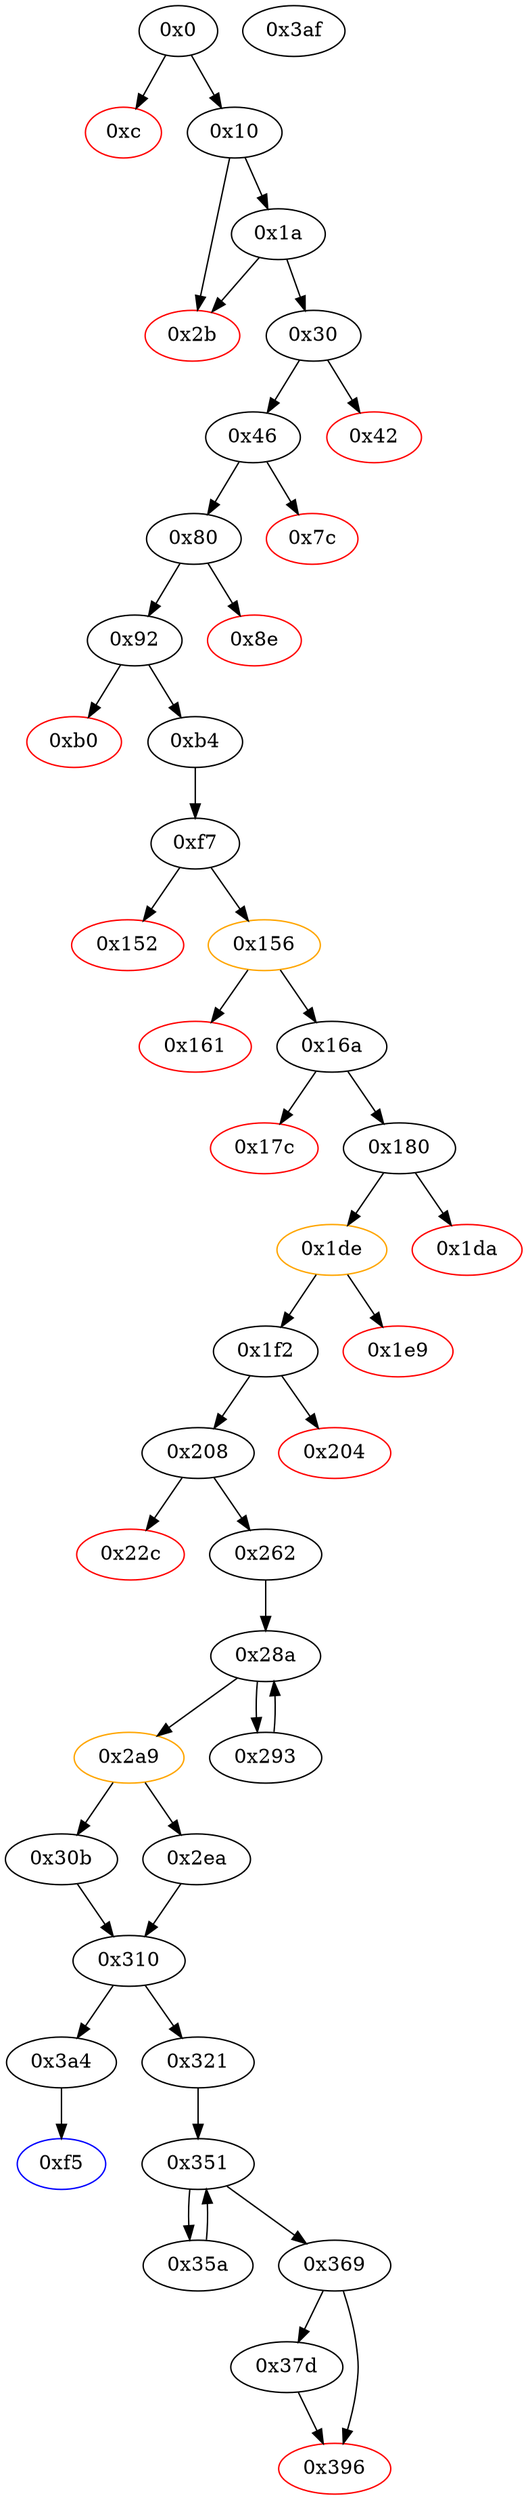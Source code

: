 strict digraph "" {
"0x92" [fillcolor=white, id="0x92", style=filled, tooltip="Block 0x92\n[0x92:0xaf]\n---\nPredecessors: [0x80]\nSuccessors: [0xb0, 0xb4]\n---\n0x92 JUMPDEST\n0x93 DUP1\n0x94 CALLDATALOAD\n0x95 SWAP1\n0x96 PUSH1 0x20\n0x98 ADD\n0x99 SWAP2\n0x9a DUP5\n0x9b PUSH1 0x1\n0x9d DUP4\n0x9e MUL\n0x9f DUP5\n0xa0 ADD\n0xa1 GT\n0xa2 PUSH5 0x100000000\n0xa8 DUP4\n0xa9 GT\n0xaa OR\n0xab ISZERO\n0xac PUSH2 0xb4\n0xaf JUMPI\n---\n0x92: JUMPDEST \n0x94: V59 = CALLDATALOAD V52\n0x96: V60 = 0x20\n0x98: V61 = ADD 0x20 V52\n0x9b: V62 = 0x1\n0x9e: V63 = MUL V59 0x1\n0xa0: V64 = ADD V61 V63\n0xa1: V65 = GT V64 V41\n0xa2: V66 = 0x100000000\n0xa9: V67 = GT V59 0x100000000\n0xaa: V68 = OR V67 V65\n0xab: V69 = ISZERO V68\n0xac: V70 = 0xb4\n0xaf: JUMPI 0xb4 V69\n---\nEntry stack: [V13, 0xf5, V33, V36, V40, V41, 0x4, 0x84, V52]\nStack pops: 4\nStack additions: [S3, S2, V61, V59, S1]\nExit stack: [V13, 0xf5, V33, V36, V40, V41, 0x4, V61, V59, 0x84]\n\nDef sites:\nV13: {0x1a.0x1f}\n0xf5: {0x30.0x31}\nV33: {0x46.0x52}\nV36: {0x46.0x58}\nV40: {0x46.0x61}\nV41: {0x46.0x64}\n0x4: {0x30.0x34}\n0x84: {0x46.0x69}\nV52: {0x80.0x82}\n"];
"0x351" [fillcolor=white, id="0x351", style=filled, tooltip="Block 0x351\n[0x351:0x359]\n---\nPredecessors: [0x321, 0x35a]\nSuccessors: [0x35a, 0x369]\n---\n0x351 JUMPDEST\n0x352 DUP4\n0x353 DUP2\n0x354 LT\n0x355 ISZERO\n0x356 PUSH2 0x369\n0x359 JUMPI\n---\n0x351: JUMPDEST \n0x354: V312 = LT S0 V308\n0x355: V313 = ISZERO V312\n0x356: V314 = 0x369\n0x359: JUMPI 0x369 V313\n---\nEntry stack: [V13, 0xf5, V33, V36, V40, V80, V192, V270, S11, V293, V293, V301, V301, V307, V310, V308, V308, V307, V310, S0]\nStack pops: 4\nStack additions: [S3, S2, S1, S0]\nExit stack: [V13, 0xf5, V33, V36, V40, V80, V192, V270, S11, V293, V293, V301, V301, V307, V310, V308, V308, V307, V310, S0]\n\nDef sites:\nV13: {0x1a.0x1f}\n0xf5: {0x30.0x31}\nV33: {0x46.0x52}\nV36: {0x46.0x58}\nV40: {0x46.0x61}\nV80: {0xb4.0xc7}\nV192: {0x208.0x214}\nV270: {0x2a9.0x2dc}\nS11: {0x30b.0x30c, 0x2ea.0x2ec}\nV293: {0x310.0x31a}\nV293: {0x310.0x31a}\nV301: {0x321.0x32f}\nV301: {0x321.0x32f}\nV307: {0x321.0x342}\nV310: {0x321.0x34a}\nV308: {0x321.0x346}\nV308: {0x321.0x346}\nV307: {0x321.0x342}\nV310: {0x321.0x34a}\nS0: {0x321.0x34f, 0x35a.0x364}\n"];
"0x2b" [color=red, fillcolor=white, id="0x2b", style=filled, tooltip="Block 0x2b\n[0x2b:0x2f]\n---\nPredecessors: [0x10, 0x1a]\nSuccessors: []\n---\n0x2b JUMPDEST\n0x2c PUSH1 0x0\n0x2e DUP1\n0x2f REVERT\n---\n0x2b: JUMPDEST \n0x2c: V17 = 0x0\n0x2f: REVERT 0x0 0x0\n---\nEntry stack: [V13]\nStack pops: 0\nStack additions: []\nExit stack: [V13]\n\nDef sites:\nV13: {0x1a.0x1f}\n"];
"0x3a4" [fillcolor=white, id="0x3a4", style=filled, tooltip="Block 0x3a4\n[0x3a4:0x3ae]\n---\nPredecessors: [0x310]\nSuccessors: [0xf5]\n---\n0x3a4 JUMPDEST\n0x3a5 POP\n0x3a6 POP\n0x3a7 POP\n0x3a8 POP\n0x3a9 POP\n0x3aa POP\n0x3ab POP\n0x3ac POP\n0x3ad POP\n0x3ae JUMP\n---\n0x3a4: JUMPDEST \n0x3ae: JUMP 0xf5\n---\nEntry stack: [V13, 0xf5, V33, V36, V40, V80, V192, V270, S2, V293, V293]\nStack pops: 10\nStack additions: []\nExit stack: [V13]\n\nDef sites:\nV13: {0x1a.0x1f}\n0xf5: {0x30.0x31}\nV33: {0x46.0x52}\nV36: {0x46.0x58}\nV40: {0x46.0x61}\nV80: {0xb4.0xc7}\nV192: {0x208.0x214}\nV270: {0x2a9.0x2dc}\nS2: {0x30b.0x30c, 0x2ea.0x2ec}\nV293: {0x310.0x31a}\nV293: {0x310.0x31a}\n"];
"0x30b" [fillcolor=white, id="0x30b", style=filled, tooltip="Block 0x30b\n[0x30b:0x30f]\n---\nPredecessors: [0x2a9]\nSuccessors: [0x310]\n---\n0x30b JUMPDEST\n0x30c PUSH1 0x60\n0x30e SWAP2\n0x30f POP\n---\n0x30b: JUMPDEST \n0x30c: V291 = 0x60\n---\nEntry stack: [V13, 0xf5, V33, V36, V40, V80, V192, 0x0, 0x60, V270, V271, V271]\nStack pops: 2\nStack additions: [0x60, S0]\nExit stack: [V13, 0xf5, V33, V36, V40, V80, V192, 0x0, 0x60, V270, 0x60, V271]\n\nDef sites:\nV13: {0x1a.0x1f}\n0xf5: {0x30.0x31}\nV33: {0x46.0x52}\nV36: {0x46.0x58}\nV40: {0x46.0x61}\nV80: {0xb4.0xc7}\nV192: {0x208.0x214}\n0x0: {0x262.0x26b}\n0x60: {0x262.0x26e}\nV270: {0x2a9.0x2dc}\nV271: {0x2a9.0x2e0}\nV271: {0x2a9.0x2e0}\n"];
"0x1de" [color=orange, fillcolor=white, id="0x1de", style=filled, tooltip="Block 0x1de\n[0x1de:0x1e8]\n---\nPredecessors: [0x180]\nSuccessors: [0x1e9, 0x1f2]\n---\n0x1de JUMPDEST\n0x1df POP\n0x1e0 GAS\n0x1e1 CALL\n0x1e2 ISZERO\n0x1e3 DUP1\n0x1e4 ISZERO\n0x1e5 PUSH2 0x1f2\n0x1e8 JUMPI\n---\n0x1de: JUMPDEST \n0x1e0: V170 = GAS\n0x1e1: V171 = CALL V170 V158 0x0 V157 V164 V157 0x20\n0x1e2: V172 = ISZERO V171\n0x1e4: V173 = ISZERO V172\n0x1e5: V174 = 0x1f2\n0x1e8: JUMPI 0x1f2 V173\n---\nEntry stack: [V13, 0xf5, V33, V36, V40, V80, V158, 0x95ea7b3, V161, 0x20, V157, V164, V157, 0x0, V158, V166]\nStack pops: 7\nStack additions: [V172]\nExit stack: [V13, 0xf5, V33, V36, V40, V80, V158, 0x95ea7b3, V161, V172]\n\nDef sites:\nV13: {0x1a.0x1f}\n0xf5: {0x30.0x31}\nV33: {0x46.0x52}\nV36: {0x46.0x58}\nV40: {0x46.0x61}\nV80: {0xb4.0xc7}\nV158: {0x180.0x1b4}\n0x95ea7b3: {0x180.0x1b6}\nV161: {0x180.0x1c0}\n0x20: {0x180.0x1c2}\nV157: {0x180.0x1b0}\nV164: {0x180.0x1cc}\nV157: {0x180.0x1b0}\n0x0: {0x180.0x183}\nV158: {0x180.0x1b4}\nV166: {0x180.0x1d3}\n"];
"0x1f2" [fillcolor=white, id="0x1f2", style=filled, tooltip="Block 0x1f2\n[0x1f2:0x203]\n---\nPredecessors: [0x1de]\nSuccessors: [0x204, 0x208]\n---\n0x1f2 JUMPDEST\n0x1f3 POP\n0x1f4 POP\n0x1f5 POP\n0x1f6 POP\n0x1f7 PUSH1 0x40\n0x1f9 MLOAD\n0x1fa RETURNDATASIZE\n0x1fb PUSH1 0x20\n0x1fd DUP2\n0x1fe LT\n0x1ff ISZERO\n0x200 PUSH2 0x208\n0x203 JUMPI\n---\n0x1f2: JUMPDEST \n0x1f7: V179 = 0x40\n0x1f9: V180 = M[0x40]\n0x1fa: V181 = RETURNDATASIZE\n0x1fb: V182 = 0x20\n0x1fe: V183 = LT V181 0x20\n0x1ff: V184 = ISZERO V183\n0x200: V185 = 0x208\n0x203: JUMPI 0x208 V184\n---\nEntry stack: [V13, 0xf5, V33, V36, V40, V80, V158, 0x95ea7b3, V161, V172]\nStack pops: 4\nStack additions: [V180, V181]\nExit stack: [V13, 0xf5, V33, V36, V40, V80, V180, V181]\n\nDef sites:\nV13: {0x1a.0x1f}\n0xf5: {0x30.0x31}\nV33: {0x46.0x52}\nV36: {0x46.0x58}\nV40: {0x46.0x61}\nV80: {0xb4.0xc7}\nV158: {0x180.0x1b4}\n0x95ea7b3: {0x180.0x1b6}\nV161: {0x180.0x1c0}\nV172: {0x1de.0x1e2}\n"];
"0x2ea" [fillcolor=white, id="0x2ea", style=filled, tooltip="Block 0x2ea\n[0x2ea:0x30a]\n---\nPredecessors: [0x2a9]\nSuccessors: [0x310]\n---\n0x2ea PUSH1 0x40\n0x2ec MLOAD\n0x2ed SWAP2\n0x2ee POP\n0x2ef PUSH1 0x1f\n0x2f1 NOT\n0x2f2 PUSH1 0x3f\n0x2f4 RETURNDATASIZE\n0x2f5 ADD\n0x2f6 AND\n0x2f7 DUP3\n0x2f8 ADD\n0x2f9 PUSH1 0x40\n0x2fb MSTORE\n0x2fc RETURNDATASIZE\n0x2fd DUP3\n0x2fe MSTORE\n0x2ff RETURNDATASIZE\n0x300 PUSH1 0x0\n0x302 PUSH1 0x20\n0x304 DUP5\n0x305 ADD\n0x306 RETURNDATACOPY\n0x307 PUSH2 0x310\n0x30a JUMP\n---\n0x2ea: V275 = 0x40\n0x2ec: V276 = M[0x40]\n0x2ef: V277 = 0x1f\n0x2f1: V278 = NOT 0x1f\n0x2f2: V279 = 0x3f\n0x2f4: V280 = RETURNDATASIZE\n0x2f5: V281 = ADD V280 0x3f\n0x2f6: V282 = AND V281 0xffffffffffffffffffffffffffffffffffffffffffffffffffffffffffffffe0\n0x2f8: V283 = ADD V276 V282\n0x2f9: V284 = 0x40\n0x2fb: M[0x40] = V283\n0x2fc: V285 = RETURNDATASIZE\n0x2fe: M[V276] = V285\n0x2ff: V286 = RETURNDATASIZE\n0x300: V287 = 0x0\n0x302: V288 = 0x20\n0x305: V289 = ADD V276 0x20\n0x306: RETURNDATACOPY V289 0x0 V286\n0x307: V290 = 0x310\n0x30a: JUMP 0x310\n---\nEntry stack: [V13, 0xf5, V33, V36, V40, V80, V192, 0x0, 0x60, V270, V271, V271]\nStack pops: 2\nStack additions: [V276, S0]\nExit stack: [V13, 0xf5, V33, V36, V40, V80, V192, 0x0, 0x60, V270, V276, V271]\n\nDef sites:\nV13: {0x1a.0x1f}\n0xf5: {0x30.0x31}\nV33: {0x46.0x52}\nV36: {0x46.0x58}\nV40: {0x46.0x61}\nV80: {0xb4.0xc7}\nV192: {0x208.0x214}\n0x0: {0x262.0x26b}\n0x60: {0x262.0x26e}\nV270: {0x2a9.0x2dc}\nV271: {0x2a9.0x2e0}\nV271: {0x2a9.0x2e0}\n"];
"0x28a" [fillcolor=white, id="0x28a", style=filled, tooltip="Block 0x28a\n[0x28a:0x292]\n---\nPredecessors: [0x262, 0x293]\nSuccessors: [0x293, 0x2a9]\n---\n0x28a JUMPDEST\n0x28b PUSH1 0x20\n0x28d DUP4\n0x28e LT\n0x28f PUSH2 0x2a9\n0x292 JUMPI\n---\n0x28a: JUMPDEST \n0x28b: V240 = 0x20\n0x28e: V241 = LT S2 0x20\n0x28f: V242 = 0x2a9\n0x292: JUMPI 0x2a9 V241\n---\nEntry stack: [V13, 0xf5, V33, V36, V40, V80, V192, 0x0, 0x60, V237, V80, V228, V228, V239, V229, S2, S1, S0]\nStack pops: 3\nStack additions: [S2, S1, S0]\nExit stack: [V13, 0xf5, V33, V36, V40, V80, V192, 0x0, 0x60, V237, V80, V228, V228, V239, V229, S2, S1, S0]\n\nDef sites:\nV13: {0x1a.0x1f}\n0xf5: {0x30.0x31}\nV33: {0x46.0x52}\nV36: {0x46.0x58}\nV40: {0x46.0x61}\nV80: {0xb4.0xc7}\nV192: {0x208.0x214}\n0x0: {0x262.0x26b}\n0x60: {0x262.0x26e}\nV237: {0x262.0x27b}\nV80: {0xb4.0xc7}\nV228: {0x262.0x268}\nV228: {0x262.0x268}\nV239: {0x262.0x285}\nV229: {0x262.0x26a}\nS2: {0x293.0x29c, 0x262.0x26a}\nS1: {0x293.0x2a2, 0x262.0x268}\nS0: {0x293.0x2a4, 0x262.0x285}\n"];
"0x1a" [fillcolor=white, id="0x1a", style=filled, tooltip="Block 0x1a\n[0x1a:0x2a]\n---\nPredecessors: [0x10]\nSuccessors: [0x2b, 0x30]\n---\n0x1a PUSH1 0x0\n0x1c CALLDATALOAD\n0x1d PUSH1 0xe0\n0x1f SHR\n0x20 DUP1\n0x21 PUSH4 0x8f4ffcb1\n0x26 EQ\n0x27 PUSH2 0x30\n0x2a JUMPI\n---\n0x1a: V10 = 0x0\n0x1c: V11 = CALLDATALOAD 0x0\n0x1d: V12 = 0xe0\n0x1f: V13 = SHR 0xe0 V11\n0x21: V14 = 0x8f4ffcb1\n0x26: V15 = EQ 0x8f4ffcb1 V13\n0x27: V16 = 0x30\n0x2a: JUMPI 0x30 V15\n---\nEntry stack: []\nStack pops: 0\nStack additions: [V13]\nExit stack: [V13]\n\nDef sites:\n"];
"0x30" [fillcolor=white, id="0x30", style=filled, tooltip="Block 0x30\n[0x30:0x41]\n---\nPredecessors: [0x1a]\nSuccessors: [0x42, 0x46]\n---\n0x30 JUMPDEST\n0x31 PUSH2 0xf5\n0x34 PUSH1 0x4\n0x36 DUP1\n0x37 CALLDATASIZE\n0x38 SUB\n0x39 PUSH1 0x80\n0x3b DUP2\n0x3c LT\n0x3d ISZERO\n0x3e PUSH2 0x46\n0x41 JUMPI\n---\n0x30: JUMPDEST \n0x31: V18 = 0xf5\n0x34: V19 = 0x4\n0x37: V20 = CALLDATASIZE\n0x38: V21 = SUB V20 0x4\n0x39: V22 = 0x80\n0x3c: V23 = LT V21 0x80\n0x3d: V24 = ISZERO V23\n0x3e: V25 = 0x46\n0x41: JUMPI 0x46 V24\n---\nEntry stack: [V13]\nStack pops: 0\nStack additions: [0xf5, 0x4, V21]\nExit stack: [V13, 0xf5, 0x4, V21]\n\nDef sites:\nV13: {0x1a.0x1f}\n"];
"0xb0" [color=red, fillcolor=white, id="0xb0", style=filled, tooltip="Block 0xb0\n[0xb0:0xb3]\n---\nPredecessors: [0x92]\nSuccessors: []\n---\n0xb0 PUSH1 0x0\n0xb2 DUP1\n0xb3 REVERT\n---\n0xb0: V71 = 0x0\n0xb3: REVERT 0x0 0x0\n---\nEntry stack: [V13, 0xf5, V33, V36, V40, V41, 0x4, V61, V59, 0x84]\nStack pops: 0\nStack additions: []\nExit stack: [V13, 0xf5, V33, V36, V40, V41, 0x4, V61, V59, 0x84]\n\nDef sites:\nV13: {0x1a.0x1f}\n0xf5: {0x30.0x31}\nV33: {0x46.0x52}\nV36: {0x46.0x58}\nV40: {0x46.0x61}\nV41: {0x46.0x64}\n0x4: {0x30.0x34}\nV61: {0x92.0x98}\nV59: {0x92.0x94}\n0x84: {0x46.0x69}\n"];
"0x152" [color=red, fillcolor=white, id="0x152", style=filled, tooltip="Block 0x152\n[0x152:0x155]\n---\nPredecessors: [0xf7]\nSuccessors: []\n---\n0x152 PUSH1 0x0\n0x154 DUP1\n0x155 REVERT\n---\n0x152: V120 = 0x0\n0x155: REVERT 0x0 0x0\n---\nEntry stack: [V13, 0xf5, V33, V36, V40, V80, V109, 0x23b872dd, V112, 0x20, V108, V115, V108, 0x0, V109, V117]\nStack pops: 0\nStack additions: []\nExit stack: [V13, 0xf5, V33, V36, V40, V80, V109, 0x23b872dd, V112, 0x20, V108, V115, V108, 0x0, V109, V117]\n\nDef sites:\nV13: {0x1a.0x1f}\n0xf5: {0x30.0x31}\nV33: {0x46.0x52}\nV36: {0x46.0x58}\nV40: {0x46.0x61}\nV80: {0xb4.0xc7}\nV109: {0xf7.0x12c}\n0x23b872dd: {0xf7.0x12e}\nV112: {0xf7.0x138}\n0x20: {0xf7.0x13a}\nV108: {0xf7.0x128}\nV115: {0xf7.0x144}\nV108: {0xf7.0x128}\n0x0: {0xf7.0xf8}\nV109: {0xf7.0x12c}\nV117: {0xf7.0x14b}\n"];
"0x156" [color=orange, fillcolor=white, id="0x156", style=filled, tooltip="Block 0x156\n[0x156:0x160]\n---\nPredecessors: [0xf7]\nSuccessors: [0x161, 0x16a]\n---\n0x156 JUMPDEST\n0x157 POP\n0x158 GAS\n0x159 CALL\n0x15a ISZERO\n0x15b DUP1\n0x15c ISZERO\n0x15d PUSH2 0x16a\n0x160 JUMPI\n---\n0x156: JUMPDEST \n0x158: V121 = GAS\n0x159: V122 = CALL V121 V109 0x0 V108 V115 V108 0x20\n0x15a: V123 = ISZERO V122\n0x15c: V124 = ISZERO V123\n0x15d: V125 = 0x16a\n0x160: JUMPI 0x16a V124\n---\nEntry stack: [V13, 0xf5, V33, V36, V40, V80, V109, 0x23b872dd, V112, 0x20, V108, V115, V108, 0x0, V109, V117]\nStack pops: 7\nStack additions: [V123]\nExit stack: [V13, 0xf5, V33, V36, V40, V80, V109, 0x23b872dd, V112, V123]\n\nDef sites:\nV13: {0x1a.0x1f}\n0xf5: {0x30.0x31}\nV33: {0x46.0x52}\nV36: {0x46.0x58}\nV40: {0x46.0x61}\nV80: {0xb4.0xc7}\nV109: {0xf7.0x12c}\n0x23b872dd: {0xf7.0x12e}\nV112: {0xf7.0x138}\n0x20: {0xf7.0x13a}\nV108: {0xf7.0x128}\nV115: {0xf7.0x144}\nV108: {0xf7.0x128}\n0x0: {0xf7.0xf8}\nV109: {0xf7.0x12c}\nV117: {0xf7.0x14b}\n"];
"0x161" [color=red, fillcolor=white, id="0x161", style=filled, tooltip="Block 0x161\n[0x161:0x169]\n---\nPredecessors: [0x156]\nSuccessors: []\n---\n0x161 RETURNDATASIZE\n0x162 PUSH1 0x0\n0x164 DUP1\n0x165 RETURNDATACOPY\n0x166 RETURNDATASIZE\n0x167 PUSH1 0x0\n0x169 REVERT\n---\n0x161: V126 = RETURNDATASIZE\n0x162: V127 = 0x0\n0x165: RETURNDATACOPY 0x0 0x0 V126\n0x166: V128 = RETURNDATASIZE\n0x167: V129 = 0x0\n0x169: REVERT 0x0 V128\n---\nEntry stack: [V13, 0xf5, V33, V36, V40, V80, V109, 0x23b872dd, V112, V123]\nStack pops: 0\nStack additions: []\nExit stack: [V13, 0xf5, V33, V36, V40, V80, V109, 0x23b872dd, V112, V123]\n\nDef sites:\nV13: {0x1a.0x1f}\n0xf5: {0x30.0x31}\nV33: {0x46.0x52}\nV36: {0x46.0x58}\nV40: {0x46.0x61}\nV80: {0xb4.0xc7}\nV109: {0xf7.0x12c}\n0x23b872dd: {0xf7.0x12e}\nV112: {0xf7.0x138}\nV123: {0x156.0x15a}\n"];
"0xc" [color=red, fillcolor=white, id="0xc", style=filled, tooltip="Block 0xc\n[0xc:0xf]\n---\nPredecessors: [0x0]\nSuccessors: []\n---\n0xc PUSH1 0x0\n0xe DUP1\n0xf REVERT\n---\n0xc: V5 = 0x0\n0xf: REVERT 0x0 0x0\n---\nEntry stack: [V2]\nStack pops: 0\nStack additions: []\nExit stack: [V2]\n\nDef sites:\nV2: {0x0.0x5}\n"];
"0x0" [fillcolor=white, id="0x0", style=filled, tooltip="Block 0x0\n[0x0:0xb]\n---\nPredecessors: []\nSuccessors: [0xc, 0x10]\n---\n0x0 PUSH1 0x80\n0x2 PUSH1 0x40\n0x4 MSTORE\n0x5 CALLVALUE\n0x6 DUP1\n0x7 ISZERO\n0x8 PUSH2 0x10\n0xb JUMPI\n---\n0x0: V0 = 0x80\n0x2: V1 = 0x40\n0x4: M[0x40] = 0x80\n0x5: V2 = CALLVALUE\n0x7: V3 = ISZERO V2\n0x8: V4 = 0x10\n0xb: JUMPI 0x10 V3\n---\nEntry stack: []\nStack pops: 0\nStack additions: [V2]\nExit stack: [V2]\n\nDef sites:\n"];
"0x35a" [fillcolor=white, id="0x35a", style=filled, tooltip="Block 0x35a\n[0x35a:0x368]\n---\nPredecessors: [0x351]\nSuccessors: [0x351]\n---\n0x35a DUP2\n0x35b DUP2\n0x35c ADD\n0x35d MLOAD\n0x35e DUP4\n0x35f DUP3\n0x360 ADD\n0x361 MSTORE\n0x362 PUSH1 0x20\n0x364 ADD\n0x365 PUSH2 0x351\n0x368 JUMP\n---\n0x35c: V315 = ADD S0 V310\n0x35d: V316 = M[V315]\n0x360: V317 = ADD S0 V307\n0x361: M[V317] = V316\n0x362: V318 = 0x20\n0x364: V319 = ADD 0x20 S0\n0x365: V320 = 0x351\n0x368: JUMP 0x351\n---\nEntry stack: [V13, 0xf5, V33, V36, V40, V80, V192, V270, S11, V293, V293, V301, V301, V307, V310, V308, V308, V307, V310, S0]\nStack pops: 3\nStack additions: [S2, S1, V319]\nExit stack: [V13, 0xf5, V33, V36, V40, V80, V192, V270, S11, V293, V293, V301, V301, V307, V310, V308, V308, V307, V310, V319]\n\nDef sites:\nV13: {0x1a.0x1f}\n0xf5: {0x30.0x31}\nV33: {0x46.0x52}\nV36: {0x46.0x58}\nV40: {0x46.0x61}\nV80: {0xb4.0xc7}\nV192: {0x208.0x214}\nV270: {0x2a9.0x2dc}\nS11: {0x30b.0x30c, 0x2ea.0x2ec}\nV293: {0x310.0x31a}\nV293: {0x310.0x31a}\nV301: {0x321.0x32f}\nV301: {0x321.0x32f}\nV307: {0x321.0x342}\nV310: {0x321.0x34a}\nV308: {0x321.0x346}\nV308: {0x321.0x346}\nV307: {0x321.0x342}\nV310: {0x321.0x34a}\nS0: {0x321.0x34f, 0x35a.0x364}\n"];
"0x22c" [color=red, fillcolor=white, id="0x22c", style=filled, tooltip="Block 0x22c\n[0x22c:0x261]\n---\nPredecessors: [0x208]\nSuccessors: []\n---\n0x22c PUSH1 0x40\n0x22e MLOAD\n0x22f PUSH3 0x461bcd\n0x233 PUSH1 0xe5\n0x235 SHL\n0x236 DUP2\n0x237 MSTORE\n0x238 PUSH1 0x4\n0x23a ADD\n0x23b DUP1\n0x23c DUP1\n0x23d PUSH1 0x20\n0x23f ADD\n0x240 DUP3\n0x241 DUP2\n0x242 SUB\n0x243 DUP3\n0x244 MSTORE\n0x245 PUSH1 0x34\n0x247 DUP2\n0x248 MSTORE\n0x249 PUSH1 0x20\n0x24b ADD\n0x24c DUP1\n0x24d PUSH2 0x3b0\n0x250 PUSH1 0x34\n0x252 SWAP2\n0x253 CODECOPY\n0x254 PUSH1 0x40\n0x256 ADD\n0x257 SWAP2\n0x258 POP\n0x259 POP\n0x25a PUSH1 0x40\n0x25c MLOAD\n0x25d DUP1\n0x25e SWAP2\n0x25f SUB\n0x260 SWAP1\n0x261 REVERT\n---\n0x22c: V205 = 0x40\n0x22e: V206 = M[0x40]\n0x22f: V207 = 0x461bcd\n0x233: V208 = 0xe5\n0x235: V209 = SHL 0xe5 0x461bcd\n0x237: M[V206] = 0x8c379a000000000000000000000000000000000000000000000000000000000\n0x238: V210 = 0x4\n0x23a: V211 = ADD 0x4 V206\n0x23d: V212 = 0x20\n0x23f: V213 = ADD 0x20 V211\n0x242: V214 = SUB V213 V211\n0x244: M[V211] = V214\n0x245: V215 = 0x34\n0x248: M[V213] = 0x34\n0x249: V216 = 0x20\n0x24b: V217 = ADD 0x20 V213\n0x24d: V218 = 0x3b0\n0x250: V219 = 0x34\n0x253: CODECOPY V217 0x3b0 0x34\n0x254: V220 = 0x40\n0x256: V221 = ADD 0x40 V217\n0x25a: V222 = 0x40\n0x25c: V223 = M[0x40]\n0x25f: V224 = SUB V221 V223\n0x261: REVERT V223 V224\n---\nEntry stack: [V13, 0xf5, V33, V36, V40, V80, V192]\nStack pops: 0\nStack additions: []\nExit stack: [V13, 0xf5, V33, V36, V40, V80, V192]\n\nDef sites:\nV13: {0x1a.0x1f}\n0xf5: {0x30.0x31}\nV33: {0x46.0x52}\nV36: {0x46.0x58}\nV40: {0x46.0x61}\nV80: {0xb4.0xc7}\nV192: {0x208.0x214}\n"];
"0x46" [fillcolor=white, id="0x46", style=filled, tooltip="Block 0x46\n[0x46:0x7b]\n---\nPredecessors: [0x30]\nSuccessors: [0x7c, 0x80]\n---\n0x46 JUMPDEST\n0x47 PUSH1 0x1\n0x49 PUSH1 0x1\n0x4b PUSH1 0xa0\n0x4d SHL\n0x4e SUB\n0x4f DUP3\n0x50 CALLDATALOAD\n0x51 DUP2\n0x52 AND\n0x53 SWAP3\n0x54 PUSH1 0x20\n0x56 DUP2\n0x57 ADD\n0x58 CALLDATALOAD\n0x59 SWAP3\n0x5a PUSH1 0x40\n0x5c DUP3\n0x5d ADD\n0x5e CALLDATALOAD\n0x5f SWAP1\n0x60 SWAP3\n0x61 AND\n0x62 SWAP2\n0x63 DUP2\n0x64 ADD\n0x65 SWAP1\n0x66 PUSH1 0x80\n0x68 DUP2\n0x69 ADD\n0x6a PUSH1 0x60\n0x6c DUP3\n0x6d ADD\n0x6e CALLDATALOAD\n0x6f PUSH5 0x100000000\n0x75 DUP2\n0x76 GT\n0x77 ISZERO\n0x78 PUSH2 0x80\n0x7b JUMPI\n---\n0x46: JUMPDEST \n0x47: V27 = 0x1\n0x49: V28 = 0x1\n0x4b: V29 = 0xa0\n0x4d: V30 = SHL 0xa0 0x1\n0x4e: V31 = SUB 0x10000000000000000000000000000000000000000 0x1\n0x50: V32 = CALLDATALOAD 0x4\n0x52: V33 = AND 0xffffffffffffffffffffffffffffffffffffffff V32\n0x54: V34 = 0x20\n0x57: V35 = ADD 0x4 0x20\n0x58: V36 = CALLDATALOAD 0x24\n0x5a: V37 = 0x40\n0x5d: V38 = ADD 0x4 0x40\n0x5e: V39 = CALLDATALOAD 0x44\n0x61: V40 = AND 0xffffffffffffffffffffffffffffffffffffffff V39\n0x64: V41 = ADD 0x4 V21\n0x66: V42 = 0x80\n0x69: V43 = ADD 0x4 0x80\n0x6a: V44 = 0x60\n0x6d: V45 = ADD 0x4 0x60\n0x6e: V46 = CALLDATALOAD 0x64\n0x6f: V47 = 0x100000000\n0x76: V48 = GT V46 0x100000000\n0x77: V49 = ISZERO V48\n0x78: V50 = 0x80\n0x7b: JUMPI 0x80 V49\n---\nEntry stack: [V13, 0xf5, 0x4, V21]\nStack pops: 2\nStack additions: [V33, V36, V40, V41, S1, 0x84, V46]\nExit stack: [V13, 0xf5, V33, V36, V40, V41, 0x4, 0x84, V46]\n\nDef sites:\nV13: {0x1a.0x1f}\n0xf5: {0x30.0x31}\n0x4: {0x30.0x34}\nV21: {0x30.0x38}\n"];
"0x369" [fillcolor=white, id="0x369", style=filled, tooltip="Block 0x369\n[0x369:0x37c]\n---\nPredecessors: [0x351]\nSuccessors: [0x37d, 0x396]\n---\n0x369 JUMPDEST\n0x36a POP\n0x36b POP\n0x36c POP\n0x36d POP\n0x36e SWAP1\n0x36f POP\n0x370 SWAP1\n0x371 DUP2\n0x372 ADD\n0x373 SWAP1\n0x374 PUSH1 0x1f\n0x376 AND\n0x377 DUP1\n0x378 ISZERO\n0x379 PUSH2 0x396\n0x37c JUMPI\n---\n0x369: JUMPDEST \n0x372: V321 = ADD V308 V307\n0x374: V322 = 0x1f\n0x376: V323 = AND 0x1f V308\n0x378: V324 = ISZERO V323\n0x379: V325 = 0x396\n0x37c: JUMPI 0x396 V324\n---\nEntry stack: [V13, 0xf5, V33, V36, V40, V80, V192, V270, S11, V293, V293, V301, V301, V307, V310, V308, V308, V307, V310, S0]\nStack pops: 7\nStack additions: [V321, V323]\nExit stack: [V13, 0xf5, V33, V36, V40, V80, V192, V270, S11, V293, V293, V301, V301, V321, V323]\n\nDef sites:\nV13: {0x1a.0x1f}\n0xf5: {0x30.0x31}\nV33: {0x46.0x52}\nV36: {0x46.0x58}\nV40: {0x46.0x61}\nV80: {0xb4.0xc7}\nV192: {0x208.0x214}\nV270: {0x2a9.0x2dc}\nS11: {0x30b.0x30c, 0x2ea.0x2ec}\nV293: {0x310.0x31a}\nV293: {0x310.0x31a}\nV301: {0x321.0x32f}\nV301: {0x321.0x32f}\nV307: {0x321.0x342}\nV310: {0x321.0x34a}\nV308: {0x321.0x346}\nV308: {0x321.0x346}\nV307: {0x321.0x342}\nV310: {0x321.0x34a}\nS0: {0x321.0x34f, 0x35a.0x364}\n"];
"0xf5" [color=blue, fillcolor=white, id="0xf5", style=filled, tooltip="Block 0xf5\n[0xf5:0xf6]\n---\nPredecessors: [0x3a4]\nSuccessors: []\n---\n0xf5 JUMPDEST\n0xf6 STOP\n---\n0xf5: JUMPDEST \n0xf6: STOP \n---\nEntry stack: [V13]\nStack pops: 0\nStack additions: []\nExit stack: [V13]\n\nDef sites:\nV13: {0x1a.0x1f}\n"];
"0x16a" [fillcolor=white, id="0x16a", style=filled, tooltip="Block 0x16a\n[0x16a:0x17b]\n---\nPredecessors: [0x156]\nSuccessors: [0x17c, 0x180]\n---\n0x16a JUMPDEST\n0x16b POP\n0x16c POP\n0x16d POP\n0x16e POP\n0x16f PUSH1 0x40\n0x171 MLOAD\n0x172 RETURNDATASIZE\n0x173 PUSH1 0x20\n0x175 DUP2\n0x176 LT\n0x177 ISZERO\n0x178 PUSH2 0x180\n0x17b JUMPI\n---\n0x16a: JUMPDEST \n0x16f: V130 = 0x40\n0x171: V131 = M[0x40]\n0x172: V132 = RETURNDATASIZE\n0x173: V133 = 0x20\n0x176: V134 = LT V132 0x20\n0x177: V135 = ISZERO V134\n0x178: V136 = 0x180\n0x17b: JUMPI 0x180 V135\n---\nEntry stack: [V13, 0xf5, V33, V36, V40, V80, V109, 0x23b872dd, V112, V123]\nStack pops: 4\nStack additions: [V131, V132]\nExit stack: [V13, 0xf5, V33, V36, V40, V80, V131, V132]\n\nDef sites:\nV13: {0x1a.0x1f}\n0xf5: {0x30.0x31}\nV33: {0x46.0x52}\nV36: {0x46.0x58}\nV40: {0x46.0x61}\nV80: {0xb4.0xc7}\nV109: {0xf7.0x12c}\n0x23b872dd: {0xf7.0x12e}\nV112: {0xf7.0x138}\nV123: {0x156.0x15a}\n"];
"0x310" [fillcolor=white, id="0x310", style=filled, tooltip="Block 0x310\n[0x310:0x320]\n---\nPredecessors: [0x2ea, 0x30b]\nSuccessors: [0x321, 0x3a4]\n---\n0x310 JUMPDEST\n0x311 POP\n0x312 SWAP1\n0x313 SWAP3\n0x314 POP\n0x315 SWAP1\n0x316 POP\n0x317 PUSH1 0x44\n0x319 DUP2\n0x31a ADD\n0x31b DUP1\n0x31c DUP4\n0x31d PUSH2 0x3a4\n0x320 JUMPI\n---\n0x310: JUMPDEST \n0x317: V292 = 0x44\n0x31a: V293 = ADD S1 0x44\n0x31d: V294 = 0x3a4\n0x320: JUMPI 0x3a4 V270\n---\nEntry stack: [V13, 0xf5, V33, V36, V40, V80, V192, 0x0, 0x60, V270, S1, V271]\nStack pops: 5\nStack additions: [S2, S1, V293, V293]\nExit stack: [V13, 0xf5, V33, V36, V40, V80, V192, V270, S1, V293, V293]\n\nDef sites:\nV13: {0x1a.0x1f}\n0xf5: {0x30.0x31}\nV33: {0x46.0x52}\nV36: {0x46.0x58}\nV40: {0x46.0x61}\nV80: {0xb4.0xc7}\nV192: {0x208.0x214}\n0x0: {0x262.0x26b}\n0x60: {0x262.0x26e}\nV270: {0x2a9.0x2dc}\nS1: {0x30b.0x30c, 0x2ea.0x2ec}\nV271: {0x2a9.0x2e0}\n"];
"0x17c" [color=red, fillcolor=white, id="0x17c", style=filled, tooltip="Block 0x17c\n[0x17c:0x17f]\n---\nPredecessors: [0x16a]\nSuccessors: []\n---\n0x17c PUSH1 0x0\n0x17e DUP1\n0x17f REVERT\n---\n0x17c: V137 = 0x0\n0x17f: REVERT 0x0 0x0\n---\nEntry stack: [V13, 0xf5, V33, V36, V40, V80, V131, V132]\nStack pops: 0\nStack additions: []\nExit stack: [V13, 0xf5, V33, V36, V40, V80, V131, V132]\n\nDef sites:\nV13: {0x1a.0x1f}\n0xf5: {0x30.0x31}\nV33: {0x46.0x52}\nV36: {0x46.0x58}\nV40: {0x46.0x61}\nV80: {0xb4.0xc7}\nV131: {0x16a.0x171}\nV132: {0x16a.0x172}\n"];
"0x80" [fillcolor=white, id="0x80", style=filled, tooltip="Block 0x80\n[0x80:0x8d]\n---\nPredecessors: [0x46]\nSuccessors: [0x8e, 0x92]\n---\n0x80 JUMPDEST\n0x81 DUP3\n0x82 ADD\n0x83 DUP4\n0x84 PUSH1 0x20\n0x86 DUP3\n0x87 ADD\n0x88 GT\n0x89 ISZERO\n0x8a PUSH2 0x92\n0x8d JUMPI\n---\n0x80: JUMPDEST \n0x82: V52 = ADD 0x4 V46\n0x84: V53 = 0x20\n0x87: V54 = ADD V52 0x20\n0x88: V55 = GT V54 V41\n0x89: V56 = ISZERO V55\n0x8a: V57 = 0x92\n0x8d: JUMPI 0x92 V56\n---\nEntry stack: [V13, 0xf5, V33, V36, V40, V41, 0x4, 0x84, V46]\nStack pops: 4\nStack additions: [S3, S2, S1, V52]\nExit stack: [V13, 0xf5, V33, V36, V40, V41, 0x4, 0x84, V52]\n\nDef sites:\nV13: {0x1a.0x1f}\n0xf5: {0x30.0x31}\nV33: {0x46.0x52}\nV36: {0x46.0x58}\nV40: {0x46.0x61}\nV41: {0x46.0x64}\n0x4: {0x30.0x34}\n0x84: {0x46.0x69}\nV46: {0x46.0x6e}\n"];
"0xb4" [fillcolor=white, id="0xb4", style=filled, tooltip="Block 0xb4\n[0xb4:0xf4]\n---\nPredecessors: [0x92]\nSuccessors: [0xf7]\n---\n0xb4 JUMPDEST\n0xb5 SWAP2\n0xb6 SWAP1\n0xb7 DUP1\n0xb8 DUP1\n0xb9 PUSH1 0x1f\n0xbb ADD\n0xbc PUSH1 0x20\n0xbe DUP1\n0xbf SWAP2\n0xc0 DIV\n0xc1 MUL\n0xc2 PUSH1 0x20\n0xc4 ADD\n0xc5 PUSH1 0x40\n0xc7 MLOAD\n0xc8 SWAP1\n0xc9 DUP2\n0xca ADD\n0xcb PUSH1 0x40\n0xcd MSTORE\n0xce DUP1\n0xcf SWAP4\n0xd0 SWAP3\n0xd1 SWAP2\n0xd2 SWAP1\n0xd3 DUP2\n0xd4 DUP2\n0xd5 MSTORE\n0xd6 PUSH1 0x20\n0xd8 ADD\n0xd9 DUP4\n0xda DUP4\n0xdb DUP1\n0xdc DUP3\n0xdd DUP5\n0xde CALLDATACOPY\n0xdf PUSH1 0x0\n0xe1 SWAP3\n0xe2 ADD\n0xe3 SWAP2\n0xe4 SWAP1\n0xe5 SWAP2\n0xe6 MSTORE\n0xe7 POP\n0xe8 SWAP3\n0xe9 SWAP6\n0xea POP\n0xeb PUSH2 0xf7\n0xee SWAP5\n0xef POP\n0xf0 POP\n0xf1 POP\n0xf2 POP\n0xf3 POP\n0xf4 JUMP\n---\n0xb4: JUMPDEST \n0xb9: V72 = 0x1f\n0xbb: V73 = ADD 0x1f V59\n0xbc: V74 = 0x20\n0xc0: V75 = DIV V73 0x20\n0xc1: V76 = MUL V75 0x20\n0xc2: V77 = 0x20\n0xc4: V78 = ADD 0x20 V76\n0xc5: V79 = 0x40\n0xc7: V80 = M[0x40]\n0xca: V81 = ADD V80 V78\n0xcb: V82 = 0x40\n0xcd: M[0x40] = V81\n0xd5: M[V80] = V59\n0xd6: V83 = 0x20\n0xd8: V84 = ADD 0x20 V80\n0xde: CALLDATACOPY V84 V61 V59\n0xdf: V85 = 0x0\n0xe2: V86 = ADD V84 V59\n0xe6: M[V86] = 0x0\n0xeb: V87 = 0xf7\n0xf4: JUMP 0xf7\n---\nEntry stack: [V13, 0xf5, V33, V36, V40, V41, 0x4, V61, V59, 0x84]\nStack pops: 5\nStack additions: [V80]\nExit stack: [V13, 0xf5, V33, V36, V40, V80]\n\nDef sites:\nV13: {0x1a.0x1f}\n0xf5: {0x30.0x31}\nV33: {0x46.0x52}\nV36: {0x46.0x58}\nV40: {0x46.0x61}\nV41: {0x46.0x64}\n0x4: {0x30.0x34}\nV61: {0x92.0x98}\nV59: {0x92.0x94}\n0x84: {0x46.0x69}\n"];
"0x208" [fillcolor=white, id="0x208", style=filled, tooltip="Block 0x208\n[0x208:0x22b]\n---\nPredecessors: [0x1f2]\nSuccessors: [0x22c, 0x262]\n---\n0x208 JUMPDEST\n0x209 POP\n0x20a POP\n0x20b PUSH1 0x20\n0x20d DUP2\n0x20e ADD\n0x20f MLOAD\n0x210 PUSH1 0xff\n0x212 NOT\n0x213 DUP2\n0x214 AND\n0x215 SWAP1\n0x216 PUSH1 0x1\n0x218 PUSH1 0x1\n0x21a PUSH1 0xe0\n0x21c SHL\n0x21d SUB\n0x21e NOT\n0x21f AND\n0x220 PUSH3 0xa74cd7\n0x224 PUSH1 0xe2\n0x226 SHL\n0x227 EQ\n0x228 PUSH2 0x262\n0x22b JUMPI\n---\n0x208: JUMPDEST \n0x20b: V187 = 0x20\n0x20e: V188 = ADD V80 0x20\n0x20f: V189 = M[V188]\n0x210: V190 = 0xff\n0x212: V191 = NOT 0xff\n0x214: V192 = AND V189 0xffffffffffffffffffffffffffffffffffffffffffffffffffffffffffffff00\n0x216: V193 = 0x1\n0x218: V194 = 0x1\n0x21a: V195 = 0xe0\n0x21c: V196 = SHL 0xe0 0x1\n0x21d: V197 = SUB 0x100000000000000000000000000000000000000000000000000000000 0x1\n0x21e: V198 = NOT 0xffffffffffffffffffffffffffffffffffffffffffffffffffffffff\n0x21f: V199 = AND 0xffffffff00000000000000000000000000000000000000000000000000000000 V189\n0x220: V200 = 0xa74cd7\n0x224: V201 = 0xe2\n0x226: V202 = SHL 0xe2 0xa74cd7\n0x227: V203 = EQ 0x29d335c00000000000000000000000000000000000000000000000000000000 V199\n0x228: V204 = 0x262\n0x22b: JUMPI 0x262 V203\n---\nEntry stack: [V13, 0xf5, V33, V36, V40, V80, V180, V181]\nStack pops: 3\nStack additions: [S2, V192]\nExit stack: [V13, 0xf5, V33, V36, V40, V80, V192]\n\nDef sites:\nV13: {0x1a.0x1f}\n0xf5: {0x30.0x31}\nV33: {0x46.0x52}\nV36: {0x46.0x58}\nV40: {0x46.0x61}\nV80: {0xb4.0xc7}\nV180: {0x1f2.0x1f9}\nV181: {0x1f2.0x1fa}\n"];
"0x204" [color=red, fillcolor=white, id="0x204", style=filled, tooltip="Block 0x204\n[0x204:0x207]\n---\nPredecessors: [0x1f2]\nSuccessors: []\n---\n0x204 PUSH1 0x0\n0x206 DUP1\n0x207 REVERT\n---\n0x204: V186 = 0x0\n0x207: REVERT 0x0 0x0\n---\nEntry stack: [V13, 0xf5, V33, V36, V40, V80, V180, V181]\nStack pops: 0\nStack additions: []\nExit stack: [V13, 0xf5, V33, V36, V40, V80, V180, V181]\n\nDef sites:\nV13: {0x1a.0x1f}\n0xf5: {0x30.0x31}\nV33: {0x46.0x52}\nV36: {0x46.0x58}\nV40: {0x46.0x61}\nV80: {0xb4.0xc7}\nV180: {0x1f2.0x1f9}\nV181: {0x1f2.0x1fa}\n"];
"0x10" [fillcolor=white, id="0x10", style=filled, tooltip="Block 0x10\n[0x10:0x19]\n---\nPredecessors: [0x0]\nSuccessors: [0x1a, 0x2b]\n---\n0x10 JUMPDEST\n0x11 POP\n0x12 PUSH1 0x4\n0x14 CALLDATASIZE\n0x15 LT\n0x16 PUSH2 0x2b\n0x19 JUMPI\n---\n0x10: JUMPDEST \n0x12: V6 = 0x4\n0x14: V7 = CALLDATASIZE\n0x15: V8 = LT V7 0x4\n0x16: V9 = 0x2b\n0x19: JUMPI 0x2b V8\n---\nEntry stack: [V2]\nStack pops: 1\nStack additions: []\nExit stack: []\n\nDef sites:\nV2: {0x0.0x5}\n"];
"0x7c" [color=red, fillcolor=white, id="0x7c", style=filled, tooltip="Block 0x7c\n[0x7c:0x7f]\n---\nPredecessors: [0x46]\nSuccessors: []\n---\n0x7c PUSH1 0x0\n0x7e DUP1\n0x7f REVERT\n---\n0x7c: V51 = 0x0\n0x7f: REVERT 0x0 0x0\n---\nEntry stack: [V13, 0xf5, V33, V36, V40, V41, 0x4, 0x84, V46]\nStack pops: 0\nStack additions: []\nExit stack: [V13, 0xf5, V33, V36, V40, V41, 0x4, 0x84, V46]\n\nDef sites:\nV13: {0x1a.0x1f}\n0xf5: {0x30.0x31}\nV33: {0x46.0x52}\nV36: {0x46.0x58}\nV40: {0x46.0x61}\nV41: {0x46.0x64}\n0x4: {0x30.0x34}\n0x84: {0x46.0x69}\nV46: {0x46.0x6e}\n"];
"0x42" [color=red, fillcolor=white, id="0x42", style=filled, tooltip="Block 0x42\n[0x42:0x45]\n---\nPredecessors: [0x30]\nSuccessors: []\n---\n0x42 PUSH1 0x0\n0x44 DUP1\n0x45 REVERT\n---\n0x42: V26 = 0x0\n0x45: REVERT 0x0 0x0\n---\nEntry stack: [V13, 0xf5, 0x4, V21]\nStack pops: 0\nStack additions: []\nExit stack: [V13, 0xf5, 0x4, V21]\n\nDef sites:\nV13: {0x1a.0x1f}\n0xf5: {0x30.0x31}\n0x4: {0x30.0x34}\nV21: {0x30.0x38}\n"];
"0x1da" [color=red, fillcolor=white, id="0x1da", style=filled, tooltip="Block 0x1da\n[0x1da:0x1dd]\n---\nPredecessors: [0x180]\nSuccessors: []\n---\n0x1da PUSH1 0x0\n0x1dc DUP1\n0x1dd REVERT\n---\n0x1da: V169 = 0x0\n0x1dd: REVERT 0x0 0x0\n---\nEntry stack: [V13, 0xf5, V33, V36, V40, V80, V158, 0x95ea7b3, V161, 0x20, V157, V164, V157, 0x0, V158, V166]\nStack pops: 0\nStack additions: []\nExit stack: [V13, 0xf5, V33, V36, V40, V80, V158, 0x95ea7b3, V161, 0x20, V157, V164, V157, 0x0, V158, V166]\n\nDef sites:\nV13: {0x1a.0x1f}\n0xf5: {0x30.0x31}\nV33: {0x46.0x52}\nV36: {0x46.0x58}\nV40: {0x46.0x61}\nV80: {0xb4.0xc7}\nV158: {0x180.0x1b4}\n0x95ea7b3: {0x180.0x1b6}\nV161: {0x180.0x1c0}\n0x20: {0x180.0x1c2}\nV157: {0x180.0x1b0}\nV164: {0x180.0x1cc}\nV157: {0x180.0x1b0}\n0x0: {0x180.0x183}\nV158: {0x180.0x1b4}\nV166: {0x180.0x1d3}\n"];
"0x8e" [color=red, fillcolor=white, id="0x8e", style=filled, tooltip="Block 0x8e\n[0x8e:0x91]\n---\nPredecessors: [0x80]\nSuccessors: []\n---\n0x8e PUSH1 0x0\n0x90 DUP1\n0x91 REVERT\n---\n0x8e: V58 = 0x0\n0x91: REVERT 0x0 0x0\n---\nEntry stack: [V13, 0xf5, V33, V36, V40, V41, 0x4, 0x84, V52]\nStack pops: 0\nStack additions: []\nExit stack: [V13, 0xf5, V33, V36, V40, V41, 0x4, 0x84, V52]\n\nDef sites:\nV13: {0x1a.0x1f}\n0xf5: {0x30.0x31}\nV33: {0x46.0x52}\nV36: {0x46.0x58}\nV40: {0x46.0x61}\nV41: {0x46.0x64}\n0x4: {0x30.0x34}\n0x84: {0x46.0x69}\nV52: {0x80.0x82}\n"];
"0x2a9" [color=orange, fillcolor=white, id="0x2a9", style=filled, tooltip="Block 0x2a9\n[0x2a9:0x2e9]\n---\nPredecessors: [0x28a]\nSuccessors: [0x2ea, 0x30b]\n---\n0x2a9 JUMPDEST\n0x2aa PUSH1 0x1\n0x2ac DUP4\n0x2ad PUSH1 0x20\n0x2af SUB\n0x2b0 PUSH2 0x100\n0x2b3 EXP\n0x2b4 SUB\n0x2b5 DUP1\n0x2b6 NOT\n0x2b7 DUP3\n0x2b8 MLOAD\n0x2b9 AND\n0x2ba DUP2\n0x2bb DUP5\n0x2bc MLOAD\n0x2bd AND\n0x2be DUP1\n0x2bf DUP3\n0x2c0 OR\n0x2c1 DUP6\n0x2c2 MSTORE\n0x2c3 POP\n0x2c4 POP\n0x2c5 POP\n0x2c6 POP\n0x2c7 POP\n0x2c8 POP\n0x2c9 SWAP1\n0x2ca POP\n0x2cb ADD\n0x2cc SWAP2\n0x2cd POP\n0x2ce POP\n0x2cf PUSH1 0x0\n0x2d1 PUSH1 0x40\n0x2d3 MLOAD\n0x2d4 DUP1\n0x2d5 DUP4\n0x2d6 SUB\n0x2d7 DUP2\n0x2d8 PUSH1 0x0\n0x2da DUP7\n0x2db GAS\n0x2dc CALL\n0x2dd SWAP2\n0x2de POP\n0x2df POP\n0x2e0 RETURNDATASIZE\n0x2e1 DUP1\n0x2e2 PUSH1 0x0\n0x2e4 DUP2\n0x2e5 EQ\n0x2e6 PUSH2 0x30b\n0x2e9 JUMPI\n---\n0x2a9: JUMPDEST \n0x2aa: V251 = 0x1\n0x2ad: V252 = 0x20\n0x2af: V253 = SUB 0x20 S2\n0x2b0: V254 = 0x100\n0x2b3: V255 = EXP 0x100 V253\n0x2b4: V256 = SUB V255 0x1\n0x2b6: V257 = NOT V256\n0x2b8: V258 = M[S0]\n0x2b9: V259 = AND V258 V257\n0x2bc: V260 = M[S1]\n0x2bd: V261 = AND V260 V256\n0x2c0: V262 = OR V259 V261\n0x2c2: M[S1] = V262\n0x2cb: V263 = ADD V229 V228\n0x2cf: V264 = 0x0\n0x2d1: V265 = 0x40\n0x2d3: V266 = M[0x40]\n0x2d6: V267 = SUB V263 V266\n0x2d8: V268 = 0x0\n0x2db: V269 = GAS\n0x2dc: V270 = CALL V269 V237 0x0 V266 V267 V266 0x0\n0x2e0: V271 = RETURNDATASIZE\n0x2e2: V272 = 0x0\n0x2e5: V273 = EQ V271 0x0\n0x2e6: V274 = 0x30b\n0x2e9: JUMPI 0x30b V273\n---\nEntry stack: [V13, 0xf5, V33, V36, V40, V80, V192, 0x0, 0x60, V237, V80, V228, V228, V239, V229, S2, S1, S0]\nStack pops: 9\nStack additions: [V270, V271, V271]\nExit stack: [V13, 0xf5, V33, V36, V40, V80, V192, 0x0, 0x60, V270, V271, V271]\n\nDef sites:\nV13: {0x1a.0x1f}\n0xf5: {0x30.0x31}\nV33: {0x46.0x52}\nV36: {0x46.0x58}\nV40: {0x46.0x61}\nV80: {0xb4.0xc7}\nV192: {0x208.0x214}\n0x0: {0x262.0x26b}\n0x60: {0x262.0x26e}\nV237: {0x262.0x27b}\nV80: {0xb4.0xc7}\nV228: {0x262.0x268}\nV228: {0x262.0x268}\nV239: {0x262.0x285}\nV229: {0x262.0x26a}\nS2: {0x293.0x29c, 0x262.0x26a}\nS1: {0x293.0x2a2, 0x262.0x268}\nS0: {0x293.0x2a4, 0x262.0x285}\n"];
"0xf7" [fillcolor=white, id="0xf7", style=filled, tooltip="Block 0xf7\n[0xf7:0x151]\n---\nPredecessors: [0xb4]\nSuccessors: [0x152, 0x156]\n---\n0xf7 JUMPDEST\n0xf8 PUSH1 0x0\n0xfa DUP1\n0xfb SLOAD\n0xfc PUSH1 0x40\n0xfe DUP1\n0xff MLOAD\n0x100 PUSH4 0x23b872dd\n0x105 PUSH1 0xe0\n0x107 SHL\n0x108 DUP2\n0x109 MSTORE\n0x10a PUSH1 0x1\n0x10c PUSH1 0x1\n0x10e PUSH1 0xa0\n0x110 SHL\n0x111 SUB\n0x112 DUP9\n0x113 DUP2\n0x114 AND\n0x115 PUSH1 0x4\n0x117 DUP4\n0x118 ADD\n0x119 MSTORE\n0x11a ADDRESS\n0x11b PUSH1 0x24\n0x11d DUP4\n0x11e ADD\n0x11f MSTORE\n0x120 PUSH1 0x44\n0x122 DUP3\n0x123 ADD\n0x124 DUP9\n0x125 SWAP1\n0x126 MSTORE\n0x127 SWAP2\n0x128 MLOAD\n0x129 SWAP2\n0x12a SWAP1\n0x12b SWAP3\n0x12c AND\n0x12d SWAP3\n0x12e PUSH4 0x23b872dd\n0x133 SWAP3\n0x134 PUSH1 0x64\n0x136 DUP1\n0x137 DUP3\n0x138 ADD\n0x139 SWAP4\n0x13a PUSH1 0x20\n0x13c SWAP4\n0x13d SWAP1\n0x13e SWAP3\n0x13f DUP4\n0x140 SWAP1\n0x141 SUB\n0x142 SWAP1\n0x143 SWAP2\n0x144 ADD\n0x145 SWAP1\n0x146 DUP3\n0x147 SWAP1\n0x148 DUP8\n0x149 DUP1\n0x14a EXTCODESIZE\n0x14b ISZERO\n0x14c DUP1\n0x14d ISZERO\n0x14e PUSH2 0x156\n0x151 JUMPI\n---\n0xf7: JUMPDEST \n0xf8: V88 = 0x0\n0xfb: V89 = S[0x0]\n0xfc: V90 = 0x40\n0xff: V91 = M[0x40]\n0x100: V92 = 0x23b872dd\n0x105: V93 = 0xe0\n0x107: V94 = SHL 0xe0 0x23b872dd\n0x109: M[V91] = 0x23b872dd00000000000000000000000000000000000000000000000000000000\n0x10a: V95 = 0x1\n0x10c: V96 = 0x1\n0x10e: V97 = 0xa0\n0x110: V98 = SHL 0xa0 0x1\n0x111: V99 = SUB 0x10000000000000000000000000000000000000000 0x1\n0x114: V100 = AND 0xffffffffffffffffffffffffffffffffffffffff V33\n0x115: V101 = 0x4\n0x118: V102 = ADD V91 0x4\n0x119: M[V102] = V100\n0x11a: V103 = ADDRESS\n0x11b: V104 = 0x24\n0x11e: V105 = ADD V91 0x24\n0x11f: M[V105] = V103\n0x120: V106 = 0x44\n0x123: V107 = ADD V91 0x44\n0x126: M[V107] = V36\n0x128: V108 = M[0x40]\n0x12c: V109 = AND V89 0xffffffffffffffffffffffffffffffffffffffff\n0x12e: V110 = 0x23b872dd\n0x134: V111 = 0x64\n0x138: V112 = ADD V91 0x64\n0x13a: V113 = 0x20\n0x141: V114 = SUB V91 V108\n0x144: V115 = ADD 0x64 V114\n0x14a: V116 = EXTCODESIZE V109\n0x14b: V117 = ISZERO V116\n0x14d: V118 = ISZERO V117\n0x14e: V119 = 0x156\n0x151: JUMPI 0x156 V118\n---\nEntry stack: [V13, 0xf5, V33, V36, V40, V80]\nStack pops: 4\nStack additions: [S3, S2, S1, S0, V109, 0x23b872dd, V112, 0x20, V108, V115, V108, 0x0, V109, V117]\nExit stack: [V13, 0xf5, V33, V36, V40, V80, V109, 0x23b872dd, V112, 0x20, V108, V115, V108, 0x0, V109, V117]\n\nDef sites:\nV13: {0x1a.0x1f}\n0xf5: {0x30.0x31}\nV33: {0x46.0x52}\nV36: {0x46.0x58}\nV40: {0x46.0x61}\nV80: {0xb4.0xc7}\n"];
"0x321" [fillcolor=white, id="0x321", style=filled, tooltip="Block 0x321\n[0x321:0x350]\n---\nPredecessors: [0x310]\nSuccessors: [0x351]\n---\n0x321 PUSH1 0x40\n0x323 MLOAD\n0x324 PUSH3 0x461bcd\n0x328 PUSH1 0xe5\n0x32a SHL\n0x32b DUP2\n0x32c MSTORE\n0x32d PUSH1 0x4\n0x32f ADD\n0x330 DUP1\n0x331 DUP1\n0x332 PUSH1 0x20\n0x334 ADD\n0x335 DUP3\n0x336 DUP2\n0x337 SUB\n0x338 DUP3\n0x339 MSTORE\n0x33a DUP4\n0x33b DUP2\n0x33c DUP2\n0x33d MLOAD\n0x33e DUP2\n0x33f MSTORE\n0x340 PUSH1 0x20\n0x342 ADD\n0x343 SWAP2\n0x344 POP\n0x345 DUP1\n0x346 MLOAD\n0x347 SWAP1\n0x348 PUSH1 0x20\n0x34a ADD\n0x34b SWAP1\n0x34c DUP1\n0x34d DUP4\n0x34e DUP4\n0x34f PUSH1 0x0\n---\n0x321: V295 = 0x40\n0x323: V296 = M[0x40]\n0x324: V297 = 0x461bcd\n0x328: V298 = 0xe5\n0x32a: V299 = SHL 0xe5 0x461bcd\n0x32c: M[V296] = 0x8c379a000000000000000000000000000000000000000000000000000000000\n0x32d: V300 = 0x4\n0x32f: V301 = ADD 0x4 V296\n0x332: V302 = 0x20\n0x334: V303 = ADD 0x20 V301\n0x337: V304 = SUB V303 V301\n0x339: M[V301] = V304\n0x33d: V305 = M[V293]\n0x33f: M[V303] = V305\n0x340: V306 = 0x20\n0x342: V307 = ADD 0x20 V303\n0x346: V308 = M[V293]\n0x348: V309 = 0x20\n0x34a: V310 = ADD 0x20 V293\n0x34f: V311 = 0x0\n---\nEntry stack: [V13, 0xf5, V33, V36, V40, V80, V192, V270, S2, V293, V293]\nStack pops: 1\nStack additions: [S0, V301, V301, V307, V310, V308, V308, V307, V310, 0x0]\nExit stack: [V13, 0xf5, V33, V36, V40, V80, V192, V270, S2, V293, V293, V301, V301, V307, V310, V308, V308, V307, V310, 0x0]\n\nDef sites:\nV13: {0x1a.0x1f}\n0xf5: {0x30.0x31}\nV33: {0x46.0x52}\nV36: {0x46.0x58}\nV40: {0x46.0x61}\nV80: {0xb4.0xc7}\nV192: {0x208.0x214}\nV270: {0x2a9.0x2dc}\nS2: {0x30b.0x30c, 0x2ea.0x2ec}\nV293: {0x310.0x31a}\nV293: {0x310.0x31a}\n"];
"0x37d" [fillcolor=white, id="0x37d", style=filled, tooltip="Block 0x37d\n[0x37d:0x395]\n---\nPredecessors: [0x369]\nSuccessors: [0x396]\n---\n0x37d DUP1\n0x37e DUP3\n0x37f SUB\n0x380 DUP1\n0x381 MLOAD\n0x382 PUSH1 0x1\n0x384 DUP4\n0x385 PUSH1 0x20\n0x387 SUB\n0x388 PUSH2 0x100\n0x38b EXP\n0x38c SUB\n0x38d NOT\n0x38e AND\n0x38f DUP2\n0x390 MSTORE\n0x391 PUSH1 0x20\n0x393 ADD\n0x394 SWAP2\n0x395 POP\n---\n0x37f: V326 = SUB V321 V323\n0x381: V327 = M[V326]\n0x382: V328 = 0x1\n0x385: V329 = 0x20\n0x387: V330 = SUB 0x20 V323\n0x388: V331 = 0x100\n0x38b: V332 = EXP 0x100 V330\n0x38c: V333 = SUB V332 0x1\n0x38d: V334 = NOT V333\n0x38e: V335 = AND V334 V327\n0x390: M[V326] = V335\n0x391: V336 = 0x20\n0x393: V337 = ADD 0x20 V326\n---\nEntry stack: [V13, 0xf5, V33, V36, V40, V80, V192, V270, S6, V293, V293, V301, V301, V321, V323]\nStack pops: 2\nStack additions: [V337, S0]\nExit stack: [V13, 0xf5, V33, V36, V40, V80, V192, V270, S6, V293, V293, V301, V301, V337, V323]\n\nDef sites:\nV13: {0x1a.0x1f}\n0xf5: {0x30.0x31}\nV33: {0x46.0x52}\nV36: {0x46.0x58}\nV40: {0x46.0x61}\nV80: {0xb4.0xc7}\nV192: {0x208.0x214}\nV270: {0x2a9.0x2dc}\nS6: {0x30b.0x30c, 0x2ea.0x2ec}\nV293: {0x310.0x31a}\nV293: {0x310.0x31a}\nV301: {0x321.0x32f}\nV301: {0x321.0x32f}\nV321: {0x369.0x372}\nV323: {0x369.0x376}\n"];
"0x180" [fillcolor=white, id="0x180", style=filled, tooltip="Block 0x180\n[0x180:0x1d9]\n---\nPredecessors: [0x16a]\nSuccessors: [0x1da, 0x1de]\n---\n0x180 JUMPDEST\n0x181 POP\n0x182 POP\n0x183 PUSH1 0x0\n0x185 DUP1\n0x186 SLOAD\n0x187 PUSH1 0x1\n0x189 SLOAD\n0x18a PUSH1 0x40\n0x18c DUP1\n0x18d MLOAD\n0x18e PUSH4 0x95ea7b3\n0x193 PUSH1 0xe0\n0x195 SHL\n0x196 DUP2\n0x197 MSTORE\n0x198 PUSH1 0x1\n0x19a PUSH1 0x1\n0x19c PUSH1 0xa0\n0x19e SHL\n0x19f SUB\n0x1a0 SWAP3\n0x1a1 DUP4\n0x1a2 AND\n0x1a3 PUSH1 0x4\n0x1a5 DUP3\n0x1a6 ADD\n0x1a7 MSTORE\n0x1a8 PUSH1 0x24\n0x1aa DUP2\n0x1ab ADD\n0x1ac DUP9\n0x1ad SWAP1\n0x1ae MSTORE\n0x1af SWAP1\n0x1b0 MLOAD\n0x1b1 SWAP2\n0x1b2 SWAP1\n0x1b3 SWAP3\n0x1b4 AND\n0x1b5 SWAP3\n0x1b6 PUSH4 0x95ea7b3\n0x1bb SWAP3\n0x1bc PUSH1 0x44\n0x1be DUP1\n0x1bf DUP3\n0x1c0 ADD\n0x1c1 SWAP4\n0x1c2 PUSH1 0x20\n0x1c4 SWAP4\n0x1c5 SWAP1\n0x1c6 SWAP3\n0x1c7 DUP4\n0x1c8 SWAP1\n0x1c9 SUB\n0x1ca SWAP1\n0x1cb SWAP2\n0x1cc ADD\n0x1cd SWAP1\n0x1ce DUP3\n0x1cf SWAP1\n0x1d0 DUP8\n0x1d1 DUP1\n0x1d2 EXTCODESIZE\n0x1d3 ISZERO\n0x1d4 DUP1\n0x1d5 ISZERO\n0x1d6 PUSH2 0x1de\n0x1d9 JUMPI\n---\n0x180: JUMPDEST \n0x183: V138 = 0x0\n0x186: V139 = S[0x0]\n0x187: V140 = 0x1\n0x189: V141 = S[0x1]\n0x18a: V142 = 0x40\n0x18d: V143 = M[0x40]\n0x18e: V144 = 0x95ea7b3\n0x193: V145 = 0xe0\n0x195: V146 = SHL 0xe0 0x95ea7b3\n0x197: M[V143] = 0x95ea7b300000000000000000000000000000000000000000000000000000000\n0x198: V147 = 0x1\n0x19a: V148 = 0x1\n0x19c: V149 = 0xa0\n0x19e: V150 = SHL 0xa0 0x1\n0x19f: V151 = SUB 0x10000000000000000000000000000000000000000 0x1\n0x1a2: V152 = AND 0xffffffffffffffffffffffffffffffffffffffff V141\n0x1a3: V153 = 0x4\n0x1a6: V154 = ADD V143 0x4\n0x1a7: M[V154] = V152\n0x1a8: V155 = 0x24\n0x1ab: V156 = ADD V143 0x24\n0x1ae: M[V156] = V36\n0x1b0: V157 = M[0x40]\n0x1b4: V158 = AND V139 0xffffffffffffffffffffffffffffffffffffffff\n0x1b6: V159 = 0x95ea7b3\n0x1bc: V160 = 0x44\n0x1c0: V161 = ADD V143 0x44\n0x1c2: V162 = 0x20\n0x1c9: V163 = SUB V143 V157\n0x1cc: V164 = ADD 0x44 V163\n0x1d2: V165 = EXTCODESIZE V158\n0x1d3: V166 = ISZERO V165\n0x1d5: V167 = ISZERO V166\n0x1d6: V168 = 0x1de\n0x1d9: JUMPI 0x1de V167\n---\nEntry stack: [V13, 0xf5, V33, V36, V40, V80, V131, V132]\nStack pops: 5\nStack additions: [S4, S3, S2, V158, 0x95ea7b3, V161, 0x20, V157, V164, V157, 0x0, V158, V166]\nExit stack: [V13, 0xf5, V33, V36, V40, V80, V158, 0x95ea7b3, V161, 0x20, V157, V164, V157, 0x0, V158, V166]\n\nDef sites:\nV13: {0x1a.0x1f}\n0xf5: {0x30.0x31}\nV33: {0x46.0x52}\nV36: {0x46.0x58}\nV40: {0x46.0x61}\nV80: {0xb4.0xc7}\nV131: {0x16a.0x171}\nV132: {0x16a.0x172}\n"];
"0x396" [color=red, fillcolor=white, id="0x396", style=filled, tooltip="Block 0x396\n[0x396:0x3a3]\n---\nPredecessors: [0x369, 0x37d]\nSuccessors: []\n---\n0x396 JUMPDEST\n0x397 POP\n0x398 SWAP3\n0x399 POP\n0x39a POP\n0x39b POP\n0x39c PUSH1 0x40\n0x39e MLOAD\n0x39f DUP1\n0x3a0 SWAP2\n0x3a1 SUB\n0x3a2 SWAP1\n0x3a3 REVERT\n---\n0x396: JUMPDEST \n0x39c: V338 = 0x40\n0x39e: V339 = M[0x40]\n0x3a1: V340 = SUB S1 V339\n0x3a3: REVERT V339 V340\n---\nEntry stack: [V13, 0xf5, V33, V36, V40, V80, V192, V270, S6, V293, V293, V301, V301, S1, V323]\nStack pops: 5\nStack additions: []\nExit stack: [V13, 0xf5, V33, V36, V40, V80, V192, V270, S6, V293]\n\nDef sites:\nV13: {0x1a.0x1f}\n0xf5: {0x30.0x31}\nV33: {0x46.0x52}\nV36: {0x46.0x58}\nV40: {0x46.0x61}\nV80: {0xb4.0xc7}\nV192: {0x208.0x214}\nV270: {0x2a9.0x2dc}\nS6: {0x30b.0x30c, 0x2ea.0x2ec}\nV293: {0x310.0x31a}\nV293: {0x310.0x31a}\nV301: {0x321.0x32f}\nV301: {0x321.0x32f}\nS1: {0x369.0x372, 0x37d.0x393}\nV323: {0x369.0x376}\n"];
"0x1e9" [color=red, fillcolor=white, id="0x1e9", style=filled, tooltip="Block 0x1e9\n[0x1e9:0x1f1]\n---\nPredecessors: [0x1de]\nSuccessors: []\n---\n0x1e9 RETURNDATASIZE\n0x1ea PUSH1 0x0\n0x1ec DUP1\n0x1ed RETURNDATACOPY\n0x1ee RETURNDATASIZE\n0x1ef PUSH1 0x0\n0x1f1 REVERT\n---\n0x1e9: V175 = RETURNDATASIZE\n0x1ea: V176 = 0x0\n0x1ed: RETURNDATACOPY 0x0 0x0 V175\n0x1ee: V177 = RETURNDATASIZE\n0x1ef: V178 = 0x0\n0x1f1: REVERT 0x0 V177\n---\nEntry stack: [V13, 0xf5, V33, V36, V40, V80, V158, 0x95ea7b3, V161, V172]\nStack pops: 0\nStack additions: []\nExit stack: [V13, 0xf5, V33, V36, V40, V80, V158, 0x95ea7b3, V161, V172]\n\nDef sites:\nV13: {0x1a.0x1f}\n0xf5: {0x30.0x31}\nV33: {0x46.0x52}\nV36: {0x46.0x58}\nV40: {0x46.0x61}\nV80: {0xb4.0xc7}\nV158: {0x180.0x1b4}\n0x95ea7b3: {0x180.0x1b6}\nV161: {0x180.0x1c0}\nV172: {0x1de.0x1e2}\n"];
"0x293" [fillcolor=white, id="0x293", style=filled, tooltip="Block 0x293\n[0x293:0x2a8]\n---\nPredecessors: [0x28a]\nSuccessors: [0x28a]\n---\n0x293 DUP1\n0x294 MLOAD\n0x295 DUP3\n0x296 MSTORE\n0x297 PUSH1 0x1f\n0x299 NOT\n0x29a SWAP1\n0x29b SWAP3\n0x29c ADD\n0x29d SWAP2\n0x29e PUSH1 0x20\n0x2a0 SWAP2\n0x2a1 DUP3\n0x2a2 ADD\n0x2a3 SWAP2\n0x2a4 ADD\n0x2a5 PUSH2 0x28a\n0x2a8 JUMP\n---\n0x294: V243 = M[S0]\n0x296: M[S1] = V243\n0x297: V244 = 0x1f\n0x299: V245 = NOT 0x1f\n0x29c: V246 = ADD S2 0xffffffffffffffffffffffffffffffffffffffffffffffffffffffffffffffe0\n0x29e: V247 = 0x20\n0x2a2: V248 = ADD 0x20 S1\n0x2a4: V249 = ADD 0x20 S0\n0x2a5: V250 = 0x28a\n0x2a8: JUMP 0x28a\n---\nEntry stack: [V13, 0xf5, V33, V36, V40, V80, V192, 0x0, 0x60, V237, V80, V228, V228, V239, V229, S2, S1, S0]\nStack pops: 3\nStack additions: [V246, V248, V249]\nExit stack: [V13, 0xf5, V33, V36, V40, V80, V192, 0x0, 0x60, V237, V80, V228, V228, V239, V229, V246, V248, V249]\n\nDef sites:\nV13: {0x1a.0x1f}\n0xf5: {0x30.0x31}\nV33: {0x46.0x52}\nV36: {0x46.0x58}\nV40: {0x46.0x61}\nV80: {0xb4.0xc7}\nV192: {0x208.0x214}\n0x0: {0x262.0x26b}\n0x60: {0x262.0x26e}\nV237: {0x262.0x27b}\nV80: {0xb4.0xc7}\nV228: {0x262.0x268}\nV228: {0x262.0x268}\nV239: {0x262.0x285}\nV229: {0x262.0x26a}\nS2: {0x293.0x29c, 0x262.0x26a}\nS1: {0x293.0x2a2, 0x262.0x268}\nS0: {0x293.0x2a4, 0x262.0x285}\n"];
"0x3af" [fillcolor=white, id="0x3af", style=filled, tooltip="Block 0x3af\n[0x3af:0x417]\n---\nPredecessors: []\nSuccessors: []\n---\n0x3af INVALID\n0x3b0 TIMESTAMP\n0x3b1 PUSH2 0x6420\n0x3b4 MISSING 0x5f\n0x3b5 PUSH6 0x787472614461\n0x3bc PUSH21 0x61207369676e61747572652e2043616c6c206d7573\n0x3d2 PUSH21 0x20626520746f2074627463546f4274632ea265627a\n0x3e8 PUSH27 0x72315820d94c945ab747acbdba56b886302e715e7223804121ad7c\n0x404 COINBASE\n0x405 MISSING 0xe5\n0x406 LOG1\n0x407 PUSH10 0x1d494f49f064736f6c63\n0x412 NUMBER\n0x413 STOP\n0x414 SDIV\n0x415 GT\n0x416 STOP\n0x417 ORIGIN\n---\n0x3af: INVALID \n0x3b0: V341 = TIMESTAMP\n0x3b1: V342 = 0x6420\n0x3b4: MISSING 0x5f\n0x3b5: V343 = 0x787472614461\n0x3bc: V344 = 0x61207369676e61747572652e2043616c6c206d7573\n0x3d2: V345 = 0x20626520746f2074627463546f4274632ea265627a\n0x3e8: V346 = 0x72315820d94c945ab747acbdba56b886302e715e7223804121ad7c\n0x404: V347 = COINBASE\n0x405: MISSING 0xe5\n0x406: LOG S0 S1 S2\n0x407: V348 = 0x1d494f49f064736f6c63\n0x412: V349 = NUMBER\n0x413: STOP \n0x414: V350 = SDIV S0 S1\n0x415: V351 = GT V350 S2\n0x416: STOP \n0x417: V352 = ORIGIN\n---\nEntry stack: []\nStack pops: 0\nStack additions: [0x6420, V341, V347, 0x72315820d94c945ab747acbdba56b886302e715e7223804121ad7c, 0x20626520746f2074627463546f4274632ea265627a, 0x61207369676e61747572652e2043616c6c206d7573, 0x787472614461, V349, 0x1d494f49f064736f6c63, V351, V352]\nExit stack: []\n\nDef sites:\n"];
"0x262" [fillcolor=white, id="0x262", style=filled, tooltip="Block 0x262\n[0x262:0x289]\n---\nPredecessors: [0x208]\nSuccessors: [0x28a]\n---\n0x262 JUMPDEST\n0x263 PUSH1 0x1\n0x265 SLOAD\n0x266 PUSH1 0x40\n0x268 MLOAD\n0x269 DUP4\n0x26a MLOAD\n0x26b PUSH1 0x0\n0x26d SWAP3\n0x26e PUSH1 0x60\n0x270 SWAP3\n0x271 PUSH1 0x1\n0x273 PUSH1 0x1\n0x275 PUSH1 0xa0\n0x277 SHL\n0x278 SUB\n0x279 SWAP1\n0x27a SWAP2\n0x27b AND\n0x27c SWAP2\n0x27d DUP7\n0x27e SWAP2\n0x27f SWAP1\n0x280 DUP2\n0x281 SWAP1\n0x282 PUSH1 0x20\n0x284 DUP5\n0x285 ADD\n0x286 SWAP1\n0x287 DUP1\n0x288 DUP4\n0x289 DUP4\n---\n0x262: JUMPDEST \n0x263: V225 = 0x1\n0x265: V226 = S[0x1]\n0x266: V227 = 0x40\n0x268: V228 = M[0x40]\n0x26a: V229 = M[V80]\n0x26b: V230 = 0x0\n0x26e: V231 = 0x60\n0x271: V232 = 0x1\n0x273: V233 = 0x1\n0x275: V234 = 0xa0\n0x277: V235 = SHL 0xa0 0x1\n0x278: V236 = SUB 0x10000000000000000000000000000000000000000 0x1\n0x27b: V237 = AND V226 0xffffffffffffffffffffffffffffffffffffffff\n0x282: V238 = 0x20\n0x285: V239 = ADD V80 0x20\n---\nEntry stack: [V13, 0xf5, V33, V36, V40, V80, V192]\nStack pops: 2\nStack additions: [S1, S0, 0x0, 0x60, V237, S1, V228, V228, V239, V229, V229, V228, V239]\nExit stack: [V13, 0xf5, V33, V36, V40, V80, V192, 0x0, 0x60, V237, V80, V228, V228, V239, V229, V229, V228, V239]\n\nDef sites:\nV13: {0x1a.0x1f}\n0xf5: {0x30.0x31}\nV33: {0x46.0x52}\nV36: {0x46.0x58}\nV40: {0x46.0x61}\nV80: {0xb4.0xc7}\nV192: {0x208.0x214}\n"];
"0x92" -> "0xb4";
"0x92" -> "0xb0";
"0x351" -> "0x369";
"0x351" -> "0x35a";
"0x3a4" -> "0xf5";
"0x30b" -> "0x310";
"0x1de" -> "0x1e9";
"0x1de" -> "0x1f2";
"0x1f2" -> "0x204";
"0x1f2" -> "0x208";
"0x2ea" -> "0x310";
"0x28a" -> "0x2a9";
"0x28a" -> "0x293";
"0x1a" -> "0x30";
"0x1a" -> "0x2b";
"0x30" -> "0x42";
"0x30" -> "0x46";
"0x156" -> "0x161";
"0x156" -> "0x16a";
"0x0" -> "0x10";
"0x0" -> "0xc";
"0x35a" -> "0x351";
"0x46" -> "0x80";
"0x46" -> "0x7c";
"0x369" -> "0x396";
"0x369" -> "0x37d";
"0x16a" -> "0x17c";
"0x16a" -> "0x180";
"0x310" -> "0x321";
"0x310" -> "0x3a4";
"0x80" -> "0x92";
"0x80" -> "0x8e";
"0xb4" -> "0xf7";
"0x208" -> "0x262";
"0x208" -> "0x22c";
"0x10" -> "0x1a";
"0x10" -> "0x2b";
"0x2a9" -> "0x30b";
"0x2a9" -> "0x2ea";
"0xf7" -> "0x152";
"0xf7" -> "0x156";
"0x321" -> "0x351";
"0x37d" -> "0x396";
"0x180" -> "0x1de";
"0x180" -> "0x1da";
"0x293" -> "0x28a";
"0x262" -> "0x28a";
}
